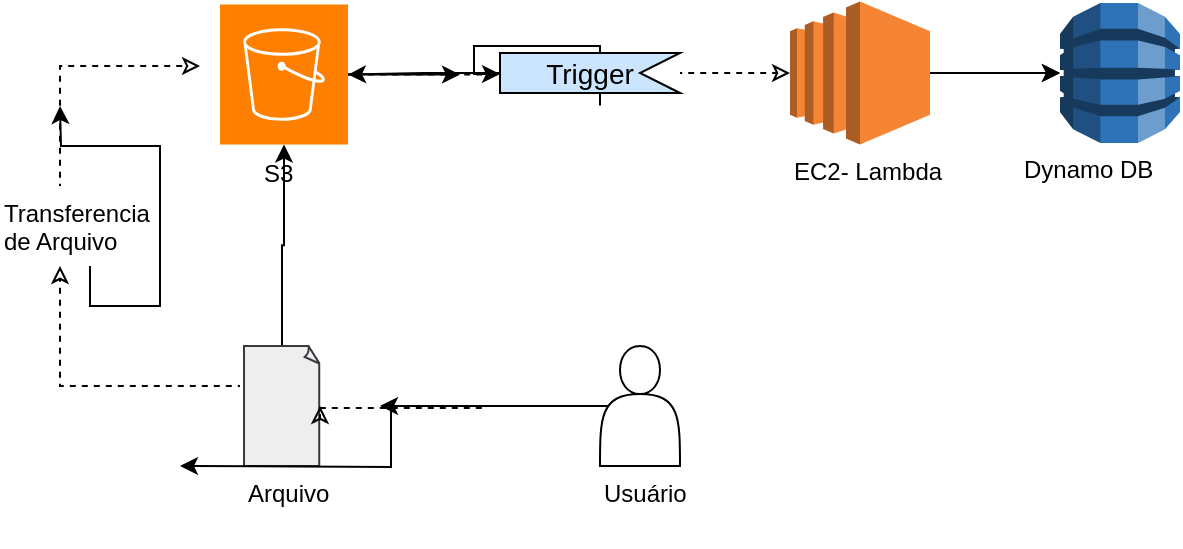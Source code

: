 <mxfile version="28.1.2" pages="2">
  <diagram name="Página-1" id="s6go-QeFQaQv1ktkwuFG">
    <mxGraphModel dx="1042" dy="626" grid="1" gridSize="10" guides="1" tooltips="1" connect="1" arrows="1" fold="1" page="1" pageScale="1" pageWidth="1169" pageHeight="827" background="#ffffff" math="0" shadow="0" adaptiveColors="simple">
      <root>
        <mxCell id="0" />
        <mxCell id="1" parent="0" />
        <mxCell id="Kj3H2fOzpReChvTaFOCV-19" value="" style="edgeStyle=orthogonalEdgeStyle;rounded=0;orthogonalLoop=1;jettySize=auto;html=1;" edge="1" parent="1" source="Kj3H2fOzpReChvTaFOCV-60" target="Kj3H2fOzpReChvTaFOCV-18">
          <mxGeometry relative="1" as="geometry">
            <mxPoint x="520" y="239.8" as="sourcePoint" />
            <Array as="points" />
          </mxGeometry>
        </mxCell>
        <mxCell id="Kj3H2fOzpReChvTaFOCV-30" style="edgeStyle=orthogonalEdgeStyle;rounded=0;orthogonalLoop=1;jettySize=auto;html=1;" edge="1" parent="1" source="Kj3H2fOzpReChvTaFOCV-9" target="Kj3H2fOzpReChvTaFOCV-18">
          <mxGeometry relative="1" as="geometry" />
        </mxCell>
        <mxCell id="Kj3H2fOzpReChvTaFOCV-32" value="" style="edgeStyle=orthogonalEdgeStyle;rounded=0;orthogonalLoop=1;jettySize=auto;html=1;strokeColor=light-dark(#000000,#000000);align=center;verticalAlign=middle;fontFamily=Helvetica;fontSize=11;fontColor=default;labelBackgroundColor=default;startArrow=none;startFill=0;endArrow=classic;endFill=0;flowAnimation=1;curved=0;dashed=1;" edge="1" parent="1" source="Kj3H2fOzpReChvTaFOCV-34">
          <mxGeometry relative="1" as="geometry">
            <mxPoint x="340" y="380" as="sourcePoint" />
            <mxPoint x="320" y="220" as="targetPoint" />
            <Array as="points">
              <mxPoint x="250" y="220" />
            </Array>
          </mxGeometry>
        </mxCell>
        <mxCell id="Kj3H2fOzpReChvTaFOCV-9" value="" style="whiteSpace=wrap;html=1;shape=mxgraph.basic.document;fillColor=#eeeeee;noLabel=1;strokeColor=#36393d;" vertex="1" parent="1">
          <mxGeometry x="342" y="360" width="38" height="60" as="geometry" />
        </mxCell>
        <mxCell id="Kj3H2fOzpReChvTaFOCV-12" value="&lt;font style=&quot;color: light-dark(rgb(0, 0, 0), rgb(0, 0, 0));&quot;&gt;Arquivo&amp;nbsp;&lt;/font&gt;" style="text;whiteSpace=wrap;html=1;" vertex="1" parent="1">
          <mxGeometry x="342" y="420" width="60" height="40" as="geometry" />
        </mxCell>
        <mxCell id="Kj3H2fOzpReChvTaFOCV-16" style="edgeStyle=orthogonalEdgeStyle;rounded=0;orthogonalLoop=1;jettySize=auto;html=1;exitX=0.1;exitY=0.5;exitDx=0;exitDy=0;exitPerimeter=0;" edge="1" parent="1" source="Kj3H2fOzpReChvTaFOCV-13">
          <mxGeometry relative="1" as="geometry">
            <mxPoint x="310" y="420" as="targetPoint" />
          </mxGeometry>
        </mxCell>
        <mxCell id="Kj3H2fOzpReChvTaFOCV-27" style="edgeStyle=orthogonalEdgeStyle;rounded=0;orthogonalLoop=1;jettySize=auto;html=1;exitX=0.1;exitY=0.5;exitDx=0;exitDy=0;exitPerimeter=0;" edge="1" parent="1" source="Kj3H2fOzpReChvTaFOCV-13">
          <mxGeometry relative="1" as="geometry">
            <mxPoint x="410" y="390" as="targetPoint" />
          </mxGeometry>
        </mxCell>
        <mxCell id="Kj3H2fOzpReChvTaFOCV-28" style="edgeStyle=orthogonalEdgeStyle;rounded=0;orthogonalLoop=1;jettySize=auto;html=1;exitX=0.1;exitY=0.5;exitDx=0;exitDy=0;exitPerimeter=0;strokeColor=light-dark(#000000,#000000);flowAnimation=1;curved=0;startArrow=none;startFill=0;endArrow=classic;endFill=0;entryX=1;entryY=0.5;entryDx=0;entryDy=0;entryPerimeter=0;dashed=1;align=center;verticalAlign=middle;fontFamily=Helvetica;fontSize=11;fontColor=default;labelBackgroundColor=default;" edge="1" parent="1" source="Kj3H2fOzpReChvTaFOCV-13" target="Kj3H2fOzpReChvTaFOCV-9">
          <mxGeometry relative="1" as="geometry">
            <mxPoint x="400" y="390" as="targetPoint" />
            <Array as="points">
              <mxPoint x="462" y="390" />
              <mxPoint x="462" y="391" />
            </Array>
          </mxGeometry>
        </mxCell>
        <mxCell id="Kj3H2fOzpReChvTaFOCV-13" value="" style="shape=actor;whiteSpace=wrap;html=1;" vertex="1" parent="1">
          <mxGeometry x="520" y="360" width="40" height="60" as="geometry" />
        </mxCell>
        <mxCell id="Kj3H2fOzpReChvTaFOCV-15" value="&lt;font style=&quot;color: light-dark(rgb(0, 0, 0), rgb(0, 0, 0));&quot;&gt;Usuário&amp;nbsp;&lt;/font&gt;" style="text;whiteSpace=wrap;html=1;" vertex="1" parent="1">
          <mxGeometry x="520" y="420" width="60" height="40" as="geometry" />
        </mxCell>
        <mxCell id="Kj3H2fOzpReChvTaFOCV-51" style="edgeStyle=orthogonalEdgeStyle;rounded=0;orthogonalLoop=1;jettySize=auto;html=1;" edge="1" parent="1" source="Kj3H2fOzpReChvTaFOCV-18">
          <mxGeometry relative="1" as="geometry">
            <mxPoint x="450" y="224.25" as="targetPoint" />
          </mxGeometry>
        </mxCell>
        <mxCell id="Kj3H2fOzpReChvTaFOCV-68" style="edgeStyle=orthogonalEdgeStyle;rounded=0;orthogonalLoop=1;jettySize=auto;html=1;dashed=1;strokeColor=light-dark(#000000,#000000);align=center;verticalAlign=middle;fontFamily=Helvetica;fontSize=11;fontColor=default;labelBackgroundColor=default;startArrow=none;startFill=0;endArrow=classic;endFill=0;flowAnimation=1;curved=0;" edge="1" parent="1" source="Kj3H2fOzpReChvTaFOCV-18">
          <mxGeometry relative="1" as="geometry">
            <mxPoint x="480" y="224.25" as="targetPoint" />
          </mxGeometry>
        </mxCell>
        <mxCell id="Kj3H2fOzpReChvTaFOCV-18" value="" style="sketch=0;pointerEvents=1;shadow=0;dashed=0;html=1;strokeColor=none;fillColor=#FF8000;labelPosition=center;verticalLabelPosition=bottom;verticalAlign=top;align=center;outlineConnect=0;shape=mxgraph.veeam2.aws_s3;" vertex="1" parent="1">
          <mxGeometry x="330" y="189.25" width="64" height="70" as="geometry" />
        </mxCell>
        <mxCell id="Kj3H2fOzpReChvTaFOCV-71" value="" style="edgeStyle=orthogonalEdgeStyle;rounded=0;orthogonalLoop=1;jettySize=auto;html=1;" edge="1" parent="1" source="Kj3H2fOzpReChvTaFOCV-22" target="Kj3H2fOzpReChvTaFOCV-70">
          <mxGeometry relative="1" as="geometry" />
        </mxCell>
        <mxCell id="Kj3H2fOzpReChvTaFOCV-22" value="" style="outlineConnect=0;dashed=0;verticalLabelPosition=bottom;verticalAlign=top;align=center;html=1;shape=mxgraph.aws3.ec2;fillColor=#F58534;gradientColor=none;" vertex="1" parent="1">
          <mxGeometry x="615" y="187.75" width="70" height="71.5" as="geometry" />
        </mxCell>
        <mxCell id="Kj3H2fOzpReChvTaFOCV-24" value="&lt;font style=&quot;color: light-dark(rgb(0, 0, 0), rgb(0, 0, 0));&quot;&gt;EC2- Lambda&amp;nbsp;&lt;/font&gt;" style="text;whiteSpace=wrap;html=1;" vertex="1" parent="1">
          <mxGeometry x="615" y="258.5" width="80" height="40" as="geometry" />
        </mxCell>
        <mxCell id="Kj3H2fOzpReChvTaFOCV-25" value="&lt;font color=&quot;#000000&quot;&gt;S3&lt;/font&gt;" style="text;whiteSpace=wrap;html=1;" vertex="1" parent="1">
          <mxGeometry x="350" y="260" width="60" height="40" as="geometry" />
        </mxCell>
        <mxCell id="Kj3H2fOzpReChvTaFOCV-37" value="" style="edgeStyle=orthogonalEdgeStyle;rounded=0;orthogonalLoop=1;jettySize=auto;html=1;strokeColor=light-dark(#000000,#000000);align=center;verticalAlign=middle;fontFamily=Helvetica;fontSize=11;fontColor=default;labelBackgroundColor=default;startArrow=none;startFill=0;endArrow=classic;endFill=0;flowAnimation=1;curved=0;dashed=1;" edge="1" parent="1" target="Kj3H2fOzpReChvTaFOCV-34">
          <mxGeometry relative="1" as="geometry">
            <mxPoint x="340" y="380" as="sourcePoint" />
            <mxPoint x="320" y="220" as="targetPoint" />
            <Array as="points">
              <mxPoint x="250" y="380" />
            </Array>
          </mxGeometry>
        </mxCell>
        <mxCell id="Kj3H2fOzpReChvTaFOCV-39" style="edgeStyle=orthogonalEdgeStyle;rounded=0;orthogonalLoop=1;jettySize=auto;html=1;exitX=0.75;exitY=1;exitDx=0;exitDy=0;" edge="1" parent="1" source="Kj3H2fOzpReChvTaFOCV-34">
          <mxGeometry relative="1" as="geometry">
            <mxPoint x="250" y="240" as="targetPoint" />
          </mxGeometry>
        </mxCell>
        <mxCell id="Kj3H2fOzpReChvTaFOCV-34" value="&lt;font style=&quot;color: light-dark(rgb(0, 0, 0), rgb(0, 0, 0));&quot;&gt;Transferencia de Arquivo&amp;nbsp;&lt;/font&gt;" style="text;whiteSpace=wrap;html=1;fontFamily=Helvetica;fontSize=12;fontColor=default;" vertex="1" parent="1">
          <mxGeometry x="220" y="280" width="60" height="40" as="geometry" />
        </mxCell>
        <mxCell id="Kj3H2fOzpReChvTaFOCV-63" value="" style="edgeStyle=orthogonalEdgeStyle;rounded=0;orthogonalLoop=1;jettySize=auto;html=1;" edge="1" parent="1" target="Kj3H2fOzpReChvTaFOCV-60">
          <mxGeometry relative="1" as="geometry">
            <mxPoint x="520" y="239.8" as="sourcePoint" />
            <mxPoint x="394" y="224" as="targetPoint" />
            <Array as="points">
              <mxPoint x="520" y="210" />
              <mxPoint x="457" y="210" />
              <mxPoint x="457" y="224" />
            </Array>
          </mxGeometry>
        </mxCell>
        <mxCell id="Kj3H2fOzpReChvTaFOCV-60" value="&lt;font style=&quot;color: light-dark(rgb(0, 0, 0), rgb(0, 0, 0));&quot;&gt;Trigger&lt;/font&gt;" style="html=1;shape=mxgraph.infographic.ribbonSimple;notch1=20;notch2=0;align=center;verticalAlign=middle;fontSize=14;fontStyle=0;flipH=1;fillColor=#cce5ff;whiteSpace=wrap;strokeColor=#000000;" vertex="1" parent="1">
          <mxGeometry x="470" y="213.5" width="90" height="20" as="geometry" />
        </mxCell>
        <mxCell id="Kj3H2fOzpReChvTaFOCV-69" style="edgeStyle=orthogonalEdgeStyle;rounded=0;orthogonalLoop=1;jettySize=auto;html=1;entryX=0;entryY=0.5;entryDx=0;entryDy=0;entryPerimeter=0;dashed=1;strokeColor=light-dark(#000000,#000000);align=center;verticalAlign=middle;fontFamily=Helvetica;fontSize=11;fontColor=default;labelBackgroundColor=default;startArrow=none;startFill=0;endArrow=classic;endFill=0;flowAnimation=1;curved=0;" edge="1" parent="1" source="Kj3H2fOzpReChvTaFOCV-60" target="Kj3H2fOzpReChvTaFOCV-22">
          <mxGeometry relative="1" as="geometry" />
        </mxCell>
        <mxCell id="Kj3H2fOzpReChvTaFOCV-70" value="" style="outlineConnect=0;dashed=0;verticalLabelPosition=bottom;verticalAlign=top;align=center;html=1;shape=mxgraph.aws3.dynamo_db;fillColor=#2E73B8;gradientColor=none;" vertex="1" parent="1">
          <mxGeometry x="750" y="188.5" width="60" height="70" as="geometry" />
        </mxCell>
        <mxCell id="Kj3H2fOzpReChvTaFOCV-73" style="edgeStyle=orthogonalEdgeStyle;rounded=0;orthogonalLoop=1;jettySize=auto;html=1;entryX=0;entryY=0.5;entryDx=0;entryDy=0;entryPerimeter=0;dashed=1;strokeColor=light-dark(#000000,#000000);align=center;verticalAlign=middle;fontFamily=Helvetica;fontSize=11;fontColor=default;labelBackgroundColor=default;startArrow=none;startFill=0;endArrow=classic;endFill=0;flowAnimation=1;curved=0;" edge="1" parent="1" source="Kj3H2fOzpReChvTaFOCV-22" target="Kj3H2fOzpReChvTaFOCV-70">
          <mxGeometry relative="1" as="geometry" />
        </mxCell>
        <mxCell id="Kj3H2fOzpReChvTaFOCV-74" value="&lt;font style=&quot;color: light-dark(rgb(0, 0, 0), rgb(0, 0, 0));&quot;&gt;Dynamo DB&lt;/font&gt;" style="text;whiteSpace=wrap;html=1;" vertex="1" parent="1">
          <mxGeometry x="730" y="257.75" width="70" height="40" as="geometry" />
        </mxCell>
      </root>
    </mxGraphModel>
  </diagram>
  <diagram id="MbqpwMj2HqkKlJfOTqqR" name="Página-2">
    <mxGraphModel dx="1042" dy="626" grid="1" gridSize="10" guides="1" tooltips="1" connect="1" arrows="1" fold="1" page="1" pageScale="1" pageWidth="827" pageHeight="1169" math="0" shadow="0">
      <root>
        <mxCell id="0" />
        <mxCell id="1" parent="0" />
      </root>
    </mxGraphModel>
  </diagram>
</mxfile>
